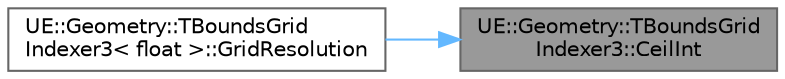 digraph "UE::Geometry::TBoundsGridIndexer3::CeilInt"
{
 // INTERACTIVE_SVG=YES
 // LATEX_PDF_SIZE
  bgcolor="transparent";
  edge [fontname=Helvetica,fontsize=10,labelfontname=Helvetica,labelfontsize=10];
  node [fontname=Helvetica,fontsize=10,shape=box,height=0.2,width=0.4];
  rankdir="RL";
  Node1 [id="Node000001",label="UE::Geometry::TBoundsGrid\lIndexer3::CeilInt",height=0.2,width=0.4,color="gray40", fillcolor="grey60", style="filled", fontcolor="black",tooltip=" "];
  Node1 -> Node2 [id="edge1_Node000001_Node000002",dir="back",color="steelblue1",style="solid",tooltip=" "];
  Node2 [id="Node000002",label="UE::Geometry::TBoundsGrid\lIndexer3\< float \>::GridResolution",height=0.2,width=0.4,color="grey40", fillcolor="white", style="filled",URL="$dc/daa/structUE_1_1Geometry_1_1TBoundsGridIndexer3.html#ac5c7e1d4f4a0ebc74dc2b1c20e738711",tooltip=" "];
}
